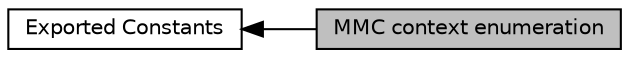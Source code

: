 digraph "MMC context enumeration"
{
  edge [fontname="Helvetica",fontsize="10",labelfontname="Helvetica",labelfontsize="10"];
  node [fontname="Helvetica",fontsize="10",shape=record];
  rankdir=LR;
  Node0 [label="MMC context enumeration",height=0.2,width=0.4,color="black", fillcolor="grey75", style="filled", fontcolor="black"];
  Node1 [label="Exported Constants",height=0.2,width=0.4,color="black", fillcolor="white", style="filled",URL="$group___m_m_c___exported___constants.html"];
  Node1->Node0 [shape=plaintext, dir="back", style="solid"];
}
